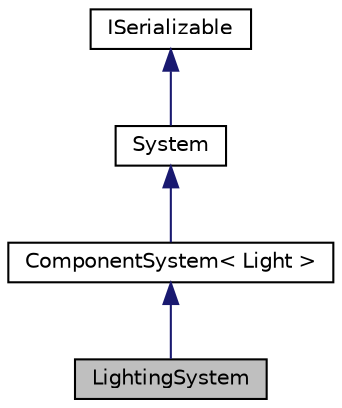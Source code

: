 digraph "LightingSystem"
{
 // LATEX_PDF_SIZE
  edge [fontname="Helvetica",fontsize="10",labelfontname="Helvetica",labelfontsize="10"];
  node [fontname="Helvetica",fontsize="10",shape=record];
  Node1 [label="LightingSystem",height=0.2,width=0.4,color="black", fillcolor="grey75", style="filled", fontcolor="black",tooltip="Let there be light."];
  Node2 -> Node1 [dir="back",color="midnightblue",fontsize="10",style="solid",fontname="Helvetica"];
  Node2 [label="ComponentSystem\< Light \>",height=0.2,width=0.4,color="black", fillcolor="white", style="filled",URL="$db/dcd/classComponentSystem.html",tooltip=" "];
  Node3 -> Node2 [dir="back",color="midnightblue",fontsize="10",style="solid",fontname="Helvetica"];
  Node3 [label="System",height=0.2,width=0.4,color="black", fillcolor="white", style="filled",URL="$dd/d2d/classSystem.html",tooltip="Base class for all Systems."];
  Node4 -> Node3 [dir="back",color="midnightblue",fontsize="10",style="solid",fontname="Helvetica"];
  Node4 [label="ISerializable",height=0.2,width=0.4,color="black", fillcolor="white", style="filled",URL="$db/df8/classISerializable.html",tooltip="interface for all serializable objects"];
}
